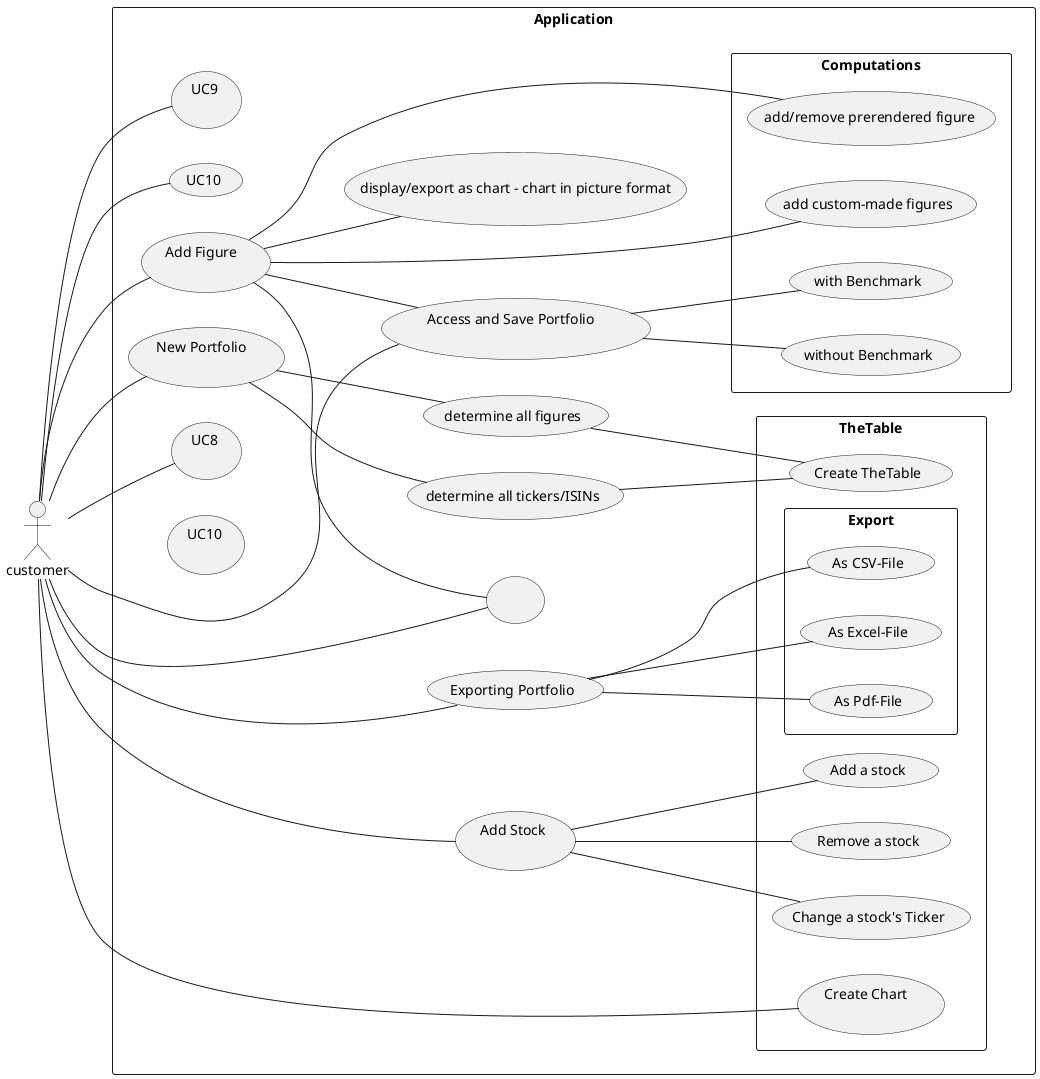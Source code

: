 @startuml
left to right direction
skinparam packageStyle rectangle

actor customer



rectangle Application {
customer -- (UC1)
customer -- (UC2)
customer -- (UC3)

customer -- (UC5)
customer -- (UC6)
customer -- (UC7)
customer -- (UC8)
customer -- (UC9)
customer -- (UC10)



(UC1) -- (determine all tickers/ISINs)
(UC1) -- (determine all figures)

rectangle TheTable {
customer -- (UC4)


rectangle Export {
(UC2) -- (As CSV-File)
(UC2) -- (As Excel-File)
(UC2) -- (As Pdf-File)
}

(determine all tickers/ISINs) -- (Create TheTable)
(determine all figures)  -- (Create TheTable)

(UC3) -- (Add a stock)
(UC3) -- (Remove a stock)
(UC3) -- (Change a stock's Ticker)
(UC5) -- (UC7)

}


rectangle Computations {


(UC5) -- (add/remove prerendered figure)
(UC5) -- (add custom-made figures)
(UC5) -- (UC6)
(UC6) -- (with Benchmark)
(UC6) -- (without Benchmark)


usecase UC6 as "compute figure"
usecase UC5 as "manage figures"

}
(UC5) -- (display/export as chart - chart in picture format)
usecase UC1 as "New Portfolio \n "

usecase UC2 as "Exporting Portfolio"

usecase UC3 as "Add Stock \n "

usecase UC4 as "Create Chart \n "

usecase UC5 as "Add Figure \n "

usecase UC6 as "Access and Save Portfolio \n "

usecase UC7 as " \n "

usecase UC8 as "UC8 \n "

usecase UC9 as "UC9 \n "

usecase UC710 as "UC10 \n "
}










@enduml